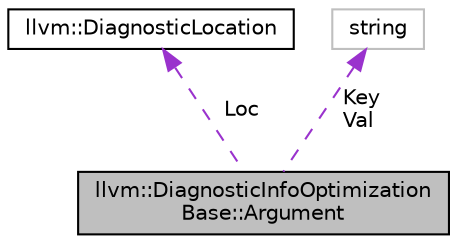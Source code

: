 digraph "llvm::DiagnosticInfoOptimizationBase::Argument"
{
 // LATEX_PDF_SIZE
  bgcolor="transparent";
  edge [fontname="Helvetica",fontsize="10",labelfontname="Helvetica",labelfontsize="10"];
  node [fontname="Helvetica",fontsize="10",shape=record];
  Node1 [label="llvm::DiagnosticInfoOptimization\lBase::Argument",height=0.2,width=0.4,color="black", fillcolor="grey75", style="filled", fontcolor="black",tooltip="Used in the streaming interface as the general argument type."];
  Node2 -> Node1 [dir="back",color="darkorchid3",fontsize="10",style="dashed",label=" Loc" ,fontname="Helvetica"];
  Node2 [label="llvm::DiagnosticLocation",height=0.2,width=0.4,color="black",URL="$classllvm_1_1DiagnosticLocation.html",tooltip=" "];
  Node3 -> Node1 [dir="back",color="darkorchid3",fontsize="10",style="dashed",label=" Key\nVal" ,fontname="Helvetica"];
  Node3 [label="string",height=0.2,width=0.4,color="grey75",tooltip=" "];
}

